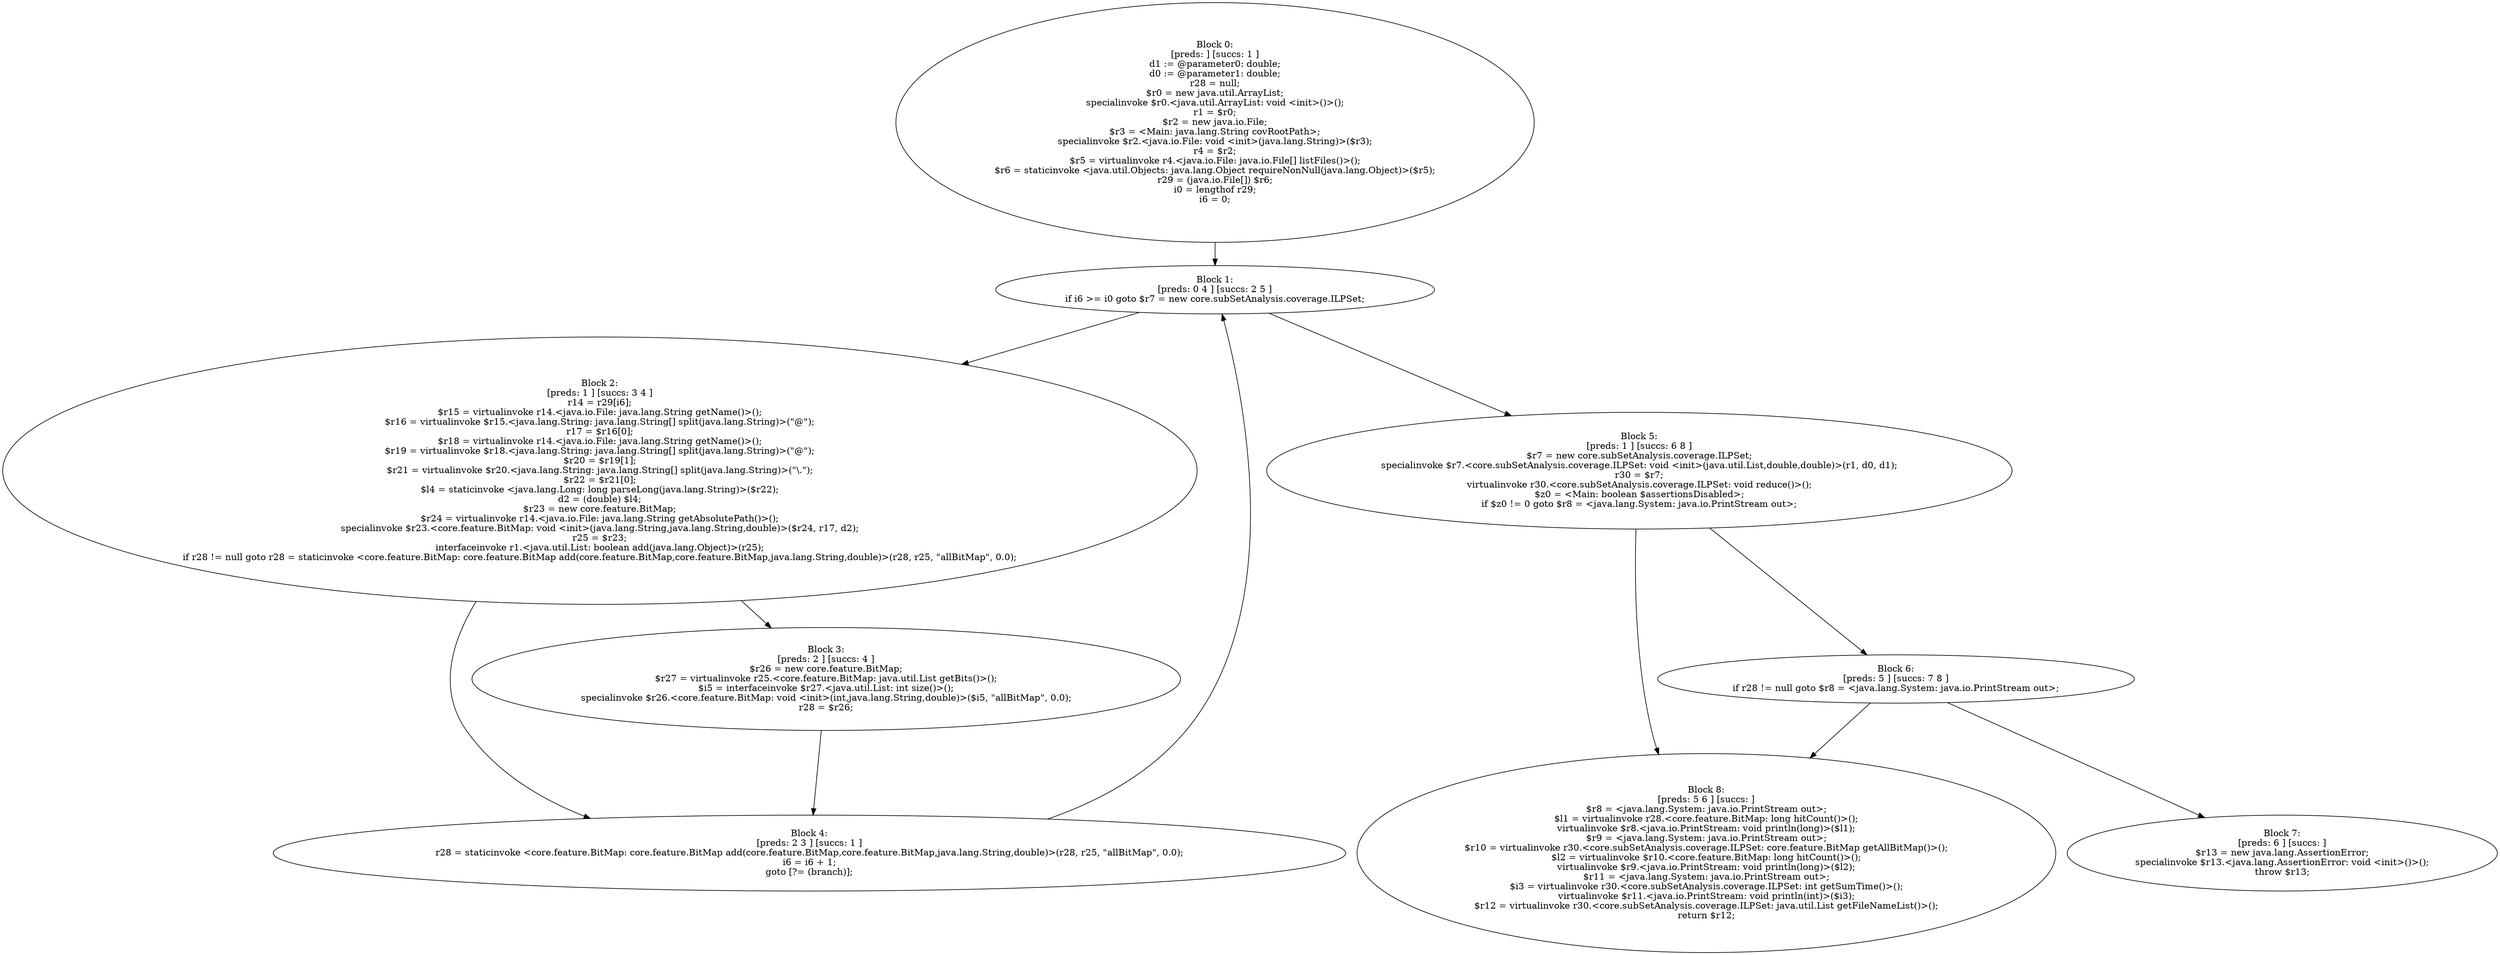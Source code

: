digraph "unitGraph" {
    "Block 0:
[preds: ] [succs: 1 ]
d1 := @parameter0: double;
d0 := @parameter1: double;
r28 = null;
$r0 = new java.util.ArrayList;
specialinvoke $r0.<java.util.ArrayList: void <init>()>();
r1 = $r0;
$r2 = new java.io.File;
$r3 = <Main: java.lang.String covRootPath>;
specialinvoke $r2.<java.io.File: void <init>(java.lang.String)>($r3);
r4 = $r2;
$r5 = virtualinvoke r4.<java.io.File: java.io.File[] listFiles()>();
$r6 = staticinvoke <java.util.Objects: java.lang.Object requireNonNull(java.lang.Object)>($r5);
r29 = (java.io.File[]) $r6;
i0 = lengthof r29;
i6 = 0;
"
    "Block 1:
[preds: 0 4 ] [succs: 2 5 ]
if i6 >= i0 goto $r7 = new core.subSetAnalysis.coverage.ILPSet;
"
    "Block 2:
[preds: 1 ] [succs: 3 4 ]
r14 = r29[i6];
$r15 = virtualinvoke r14.<java.io.File: java.lang.String getName()>();
$r16 = virtualinvoke $r15.<java.lang.String: java.lang.String[] split(java.lang.String)>(\"@\");
r17 = $r16[0];
$r18 = virtualinvoke r14.<java.io.File: java.lang.String getName()>();
$r19 = virtualinvoke $r18.<java.lang.String: java.lang.String[] split(java.lang.String)>(\"@\");
$r20 = $r19[1];
$r21 = virtualinvoke $r20.<java.lang.String: java.lang.String[] split(java.lang.String)>(\"\\.\");
$r22 = $r21[0];
$l4 = staticinvoke <java.lang.Long: long parseLong(java.lang.String)>($r22);
d2 = (double) $l4;
$r23 = new core.feature.BitMap;
$r24 = virtualinvoke r14.<java.io.File: java.lang.String getAbsolutePath()>();
specialinvoke $r23.<core.feature.BitMap: void <init>(java.lang.String,java.lang.String,double)>($r24, r17, d2);
r25 = $r23;
interfaceinvoke r1.<java.util.List: boolean add(java.lang.Object)>(r25);
if r28 != null goto r28 = staticinvoke <core.feature.BitMap: core.feature.BitMap add(core.feature.BitMap,core.feature.BitMap,java.lang.String,double)>(r28, r25, \"allBitMap\", 0.0);
"
    "Block 3:
[preds: 2 ] [succs: 4 ]
$r26 = new core.feature.BitMap;
$r27 = virtualinvoke r25.<core.feature.BitMap: java.util.List getBits()>();
$i5 = interfaceinvoke $r27.<java.util.List: int size()>();
specialinvoke $r26.<core.feature.BitMap: void <init>(int,java.lang.String,double)>($i5, \"allBitMap\", 0.0);
r28 = $r26;
"
    "Block 4:
[preds: 2 3 ] [succs: 1 ]
r28 = staticinvoke <core.feature.BitMap: core.feature.BitMap add(core.feature.BitMap,core.feature.BitMap,java.lang.String,double)>(r28, r25, \"allBitMap\", 0.0);
i6 = i6 + 1;
goto [?= (branch)];
"
    "Block 5:
[preds: 1 ] [succs: 6 8 ]
$r7 = new core.subSetAnalysis.coverage.ILPSet;
specialinvoke $r7.<core.subSetAnalysis.coverage.ILPSet: void <init>(java.util.List,double,double)>(r1, d0, d1);
r30 = $r7;
virtualinvoke r30.<core.subSetAnalysis.coverage.ILPSet: void reduce()>();
$z0 = <Main: boolean $assertionsDisabled>;
if $z0 != 0 goto $r8 = <java.lang.System: java.io.PrintStream out>;
"
    "Block 6:
[preds: 5 ] [succs: 7 8 ]
if r28 != null goto $r8 = <java.lang.System: java.io.PrintStream out>;
"
    "Block 7:
[preds: 6 ] [succs: ]
$r13 = new java.lang.AssertionError;
specialinvoke $r13.<java.lang.AssertionError: void <init>()>();
throw $r13;
"
    "Block 8:
[preds: 5 6 ] [succs: ]
$r8 = <java.lang.System: java.io.PrintStream out>;
$l1 = virtualinvoke r28.<core.feature.BitMap: long hitCount()>();
virtualinvoke $r8.<java.io.PrintStream: void println(long)>($l1);
$r9 = <java.lang.System: java.io.PrintStream out>;
$r10 = virtualinvoke r30.<core.subSetAnalysis.coverage.ILPSet: core.feature.BitMap getAllBitMap()>();
$l2 = virtualinvoke $r10.<core.feature.BitMap: long hitCount()>();
virtualinvoke $r9.<java.io.PrintStream: void println(long)>($l2);
$r11 = <java.lang.System: java.io.PrintStream out>;
$i3 = virtualinvoke r30.<core.subSetAnalysis.coverage.ILPSet: int getSumTime()>();
virtualinvoke $r11.<java.io.PrintStream: void println(int)>($i3);
$r12 = virtualinvoke r30.<core.subSetAnalysis.coverage.ILPSet: java.util.List getFileNameList()>();
return $r12;
"
    "Block 0:
[preds: ] [succs: 1 ]
d1 := @parameter0: double;
d0 := @parameter1: double;
r28 = null;
$r0 = new java.util.ArrayList;
specialinvoke $r0.<java.util.ArrayList: void <init>()>();
r1 = $r0;
$r2 = new java.io.File;
$r3 = <Main: java.lang.String covRootPath>;
specialinvoke $r2.<java.io.File: void <init>(java.lang.String)>($r3);
r4 = $r2;
$r5 = virtualinvoke r4.<java.io.File: java.io.File[] listFiles()>();
$r6 = staticinvoke <java.util.Objects: java.lang.Object requireNonNull(java.lang.Object)>($r5);
r29 = (java.io.File[]) $r6;
i0 = lengthof r29;
i6 = 0;
"->"Block 1:
[preds: 0 4 ] [succs: 2 5 ]
if i6 >= i0 goto $r7 = new core.subSetAnalysis.coverage.ILPSet;
";
    "Block 1:
[preds: 0 4 ] [succs: 2 5 ]
if i6 >= i0 goto $r7 = new core.subSetAnalysis.coverage.ILPSet;
"->"Block 2:
[preds: 1 ] [succs: 3 4 ]
r14 = r29[i6];
$r15 = virtualinvoke r14.<java.io.File: java.lang.String getName()>();
$r16 = virtualinvoke $r15.<java.lang.String: java.lang.String[] split(java.lang.String)>(\"@\");
r17 = $r16[0];
$r18 = virtualinvoke r14.<java.io.File: java.lang.String getName()>();
$r19 = virtualinvoke $r18.<java.lang.String: java.lang.String[] split(java.lang.String)>(\"@\");
$r20 = $r19[1];
$r21 = virtualinvoke $r20.<java.lang.String: java.lang.String[] split(java.lang.String)>(\"\\.\");
$r22 = $r21[0];
$l4 = staticinvoke <java.lang.Long: long parseLong(java.lang.String)>($r22);
d2 = (double) $l4;
$r23 = new core.feature.BitMap;
$r24 = virtualinvoke r14.<java.io.File: java.lang.String getAbsolutePath()>();
specialinvoke $r23.<core.feature.BitMap: void <init>(java.lang.String,java.lang.String,double)>($r24, r17, d2);
r25 = $r23;
interfaceinvoke r1.<java.util.List: boolean add(java.lang.Object)>(r25);
if r28 != null goto r28 = staticinvoke <core.feature.BitMap: core.feature.BitMap add(core.feature.BitMap,core.feature.BitMap,java.lang.String,double)>(r28, r25, \"allBitMap\", 0.0);
";
    "Block 1:
[preds: 0 4 ] [succs: 2 5 ]
if i6 >= i0 goto $r7 = new core.subSetAnalysis.coverage.ILPSet;
"->"Block 5:
[preds: 1 ] [succs: 6 8 ]
$r7 = new core.subSetAnalysis.coverage.ILPSet;
specialinvoke $r7.<core.subSetAnalysis.coverage.ILPSet: void <init>(java.util.List,double,double)>(r1, d0, d1);
r30 = $r7;
virtualinvoke r30.<core.subSetAnalysis.coverage.ILPSet: void reduce()>();
$z0 = <Main: boolean $assertionsDisabled>;
if $z0 != 0 goto $r8 = <java.lang.System: java.io.PrintStream out>;
";
    "Block 2:
[preds: 1 ] [succs: 3 4 ]
r14 = r29[i6];
$r15 = virtualinvoke r14.<java.io.File: java.lang.String getName()>();
$r16 = virtualinvoke $r15.<java.lang.String: java.lang.String[] split(java.lang.String)>(\"@\");
r17 = $r16[0];
$r18 = virtualinvoke r14.<java.io.File: java.lang.String getName()>();
$r19 = virtualinvoke $r18.<java.lang.String: java.lang.String[] split(java.lang.String)>(\"@\");
$r20 = $r19[1];
$r21 = virtualinvoke $r20.<java.lang.String: java.lang.String[] split(java.lang.String)>(\"\\.\");
$r22 = $r21[0];
$l4 = staticinvoke <java.lang.Long: long parseLong(java.lang.String)>($r22);
d2 = (double) $l4;
$r23 = new core.feature.BitMap;
$r24 = virtualinvoke r14.<java.io.File: java.lang.String getAbsolutePath()>();
specialinvoke $r23.<core.feature.BitMap: void <init>(java.lang.String,java.lang.String,double)>($r24, r17, d2);
r25 = $r23;
interfaceinvoke r1.<java.util.List: boolean add(java.lang.Object)>(r25);
if r28 != null goto r28 = staticinvoke <core.feature.BitMap: core.feature.BitMap add(core.feature.BitMap,core.feature.BitMap,java.lang.String,double)>(r28, r25, \"allBitMap\", 0.0);
"->"Block 3:
[preds: 2 ] [succs: 4 ]
$r26 = new core.feature.BitMap;
$r27 = virtualinvoke r25.<core.feature.BitMap: java.util.List getBits()>();
$i5 = interfaceinvoke $r27.<java.util.List: int size()>();
specialinvoke $r26.<core.feature.BitMap: void <init>(int,java.lang.String,double)>($i5, \"allBitMap\", 0.0);
r28 = $r26;
";
    "Block 2:
[preds: 1 ] [succs: 3 4 ]
r14 = r29[i6];
$r15 = virtualinvoke r14.<java.io.File: java.lang.String getName()>();
$r16 = virtualinvoke $r15.<java.lang.String: java.lang.String[] split(java.lang.String)>(\"@\");
r17 = $r16[0];
$r18 = virtualinvoke r14.<java.io.File: java.lang.String getName()>();
$r19 = virtualinvoke $r18.<java.lang.String: java.lang.String[] split(java.lang.String)>(\"@\");
$r20 = $r19[1];
$r21 = virtualinvoke $r20.<java.lang.String: java.lang.String[] split(java.lang.String)>(\"\\.\");
$r22 = $r21[0];
$l4 = staticinvoke <java.lang.Long: long parseLong(java.lang.String)>($r22);
d2 = (double) $l4;
$r23 = new core.feature.BitMap;
$r24 = virtualinvoke r14.<java.io.File: java.lang.String getAbsolutePath()>();
specialinvoke $r23.<core.feature.BitMap: void <init>(java.lang.String,java.lang.String,double)>($r24, r17, d2);
r25 = $r23;
interfaceinvoke r1.<java.util.List: boolean add(java.lang.Object)>(r25);
if r28 != null goto r28 = staticinvoke <core.feature.BitMap: core.feature.BitMap add(core.feature.BitMap,core.feature.BitMap,java.lang.String,double)>(r28, r25, \"allBitMap\", 0.0);
"->"Block 4:
[preds: 2 3 ] [succs: 1 ]
r28 = staticinvoke <core.feature.BitMap: core.feature.BitMap add(core.feature.BitMap,core.feature.BitMap,java.lang.String,double)>(r28, r25, \"allBitMap\", 0.0);
i6 = i6 + 1;
goto [?= (branch)];
";
    "Block 3:
[preds: 2 ] [succs: 4 ]
$r26 = new core.feature.BitMap;
$r27 = virtualinvoke r25.<core.feature.BitMap: java.util.List getBits()>();
$i5 = interfaceinvoke $r27.<java.util.List: int size()>();
specialinvoke $r26.<core.feature.BitMap: void <init>(int,java.lang.String,double)>($i5, \"allBitMap\", 0.0);
r28 = $r26;
"->"Block 4:
[preds: 2 3 ] [succs: 1 ]
r28 = staticinvoke <core.feature.BitMap: core.feature.BitMap add(core.feature.BitMap,core.feature.BitMap,java.lang.String,double)>(r28, r25, \"allBitMap\", 0.0);
i6 = i6 + 1;
goto [?= (branch)];
";
    "Block 4:
[preds: 2 3 ] [succs: 1 ]
r28 = staticinvoke <core.feature.BitMap: core.feature.BitMap add(core.feature.BitMap,core.feature.BitMap,java.lang.String,double)>(r28, r25, \"allBitMap\", 0.0);
i6 = i6 + 1;
goto [?= (branch)];
"->"Block 1:
[preds: 0 4 ] [succs: 2 5 ]
if i6 >= i0 goto $r7 = new core.subSetAnalysis.coverage.ILPSet;
";
    "Block 5:
[preds: 1 ] [succs: 6 8 ]
$r7 = new core.subSetAnalysis.coverage.ILPSet;
specialinvoke $r7.<core.subSetAnalysis.coverage.ILPSet: void <init>(java.util.List,double,double)>(r1, d0, d1);
r30 = $r7;
virtualinvoke r30.<core.subSetAnalysis.coverage.ILPSet: void reduce()>();
$z0 = <Main: boolean $assertionsDisabled>;
if $z0 != 0 goto $r8 = <java.lang.System: java.io.PrintStream out>;
"->"Block 6:
[preds: 5 ] [succs: 7 8 ]
if r28 != null goto $r8 = <java.lang.System: java.io.PrintStream out>;
";
    "Block 5:
[preds: 1 ] [succs: 6 8 ]
$r7 = new core.subSetAnalysis.coverage.ILPSet;
specialinvoke $r7.<core.subSetAnalysis.coverage.ILPSet: void <init>(java.util.List,double,double)>(r1, d0, d1);
r30 = $r7;
virtualinvoke r30.<core.subSetAnalysis.coverage.ILPSet: void reduce()>();
$z0 = <Main: boolean $assertionsDisabled>;
if $z0 != 0 goto $r8 = <java.lang.System: java.io.PrintStream out>;
"->"Block 8:
[preds: 5 6 ] [succs: ]
$r8 = <java.lang.System: java.io.PrintStream out>;
$l1 = virtualinvoke r28.<core.feature.BitMap: long hitCount()>();
virtualinvoke $r8.<java.io.PrintStream: void println(long)>($l1);
$r9 = <java.lang.System: java.io.PrintStream out>;
$r10 = virtualinvoke r30.<core.subSetAnalysis.coverage.ILPSet: core.feature.BitMap getAllBitMap()>();
$l2 = virtualinvoke $r10.<core.feature.BitMap: long hitCount()>();
virtualinvoke $r9.<java.io.PrintStream: void println(long)>($l2);
$r11 = <java.lang.System: java.io.PrintStream out>;
$i3 = virtualinvoke r30.<core.subSetAnalysis.coverage.ILPSet: int getSumTime()>();
virtualinvoke $r11.<java.io.PrintStream: void println(int)>($i3);
$r12 = virtualinvoke r30.<core.subSetAnalysis.coverage.ILPSet: java.util.List getFileNameList()>();
return $r12;
";
    "Block 6:
[preds: 5 ] [succs: 7 8 ]
if r28 != null goto $r8 = <java.lang.System: java.io.PrintStream out>;
"->"Block 7:
[preds: 6 ] [succs: ]
$r13 = new java.lang.AssertionError;
specialinvoke $r13.<java.lang.AssertionError: void <init>()>();
throw $r13;
";
    "Block 6:
[preds: 5 ] [succs: 7 8 ]
if r28 != null goto $r8 = <java.lang.System: java.io.PrintStream out>;
"->"Block 8:
[preds: 5 6 ] [succs: ]
$r8 = <java.lang.System: java.io.PrintStream out>;
$l1 = virtualinvoke r28.<core.feature.BitMap: long hitCount()>();
virtualinvoke $r8.<java.io.PrintStream: void println(long)>($l1);
$r9 = <java.lang.System: java.io.PrintStream out>;
$r10 = virtualinvoke r30.<core.subSetAnalysis.coverage.ILPSet: core.feature.BitMap getAllBitMap()>();
$l2 = virtualinvoke $r10.<core.feature.BitMap: long hitCount()>();
virtualinvoke $r9.<java.io.PrintStream: void println(long)>($l2);
$r11 = <java.lang.System: java.io.PrintStream out>;
$i3 = virtualinvoke r30.<core.subSetAnalysis.coverage.ILPSet: int getSumTime()>();
virtualinvoke $r11.<java.io.PrintStream: void println(int)>($i3);
$r12 = virtualinvoke r30.<core.subSetAnalysis.coverage.ILPSet: java.util.List getFileNameList()>();
return $r12;
";
}
